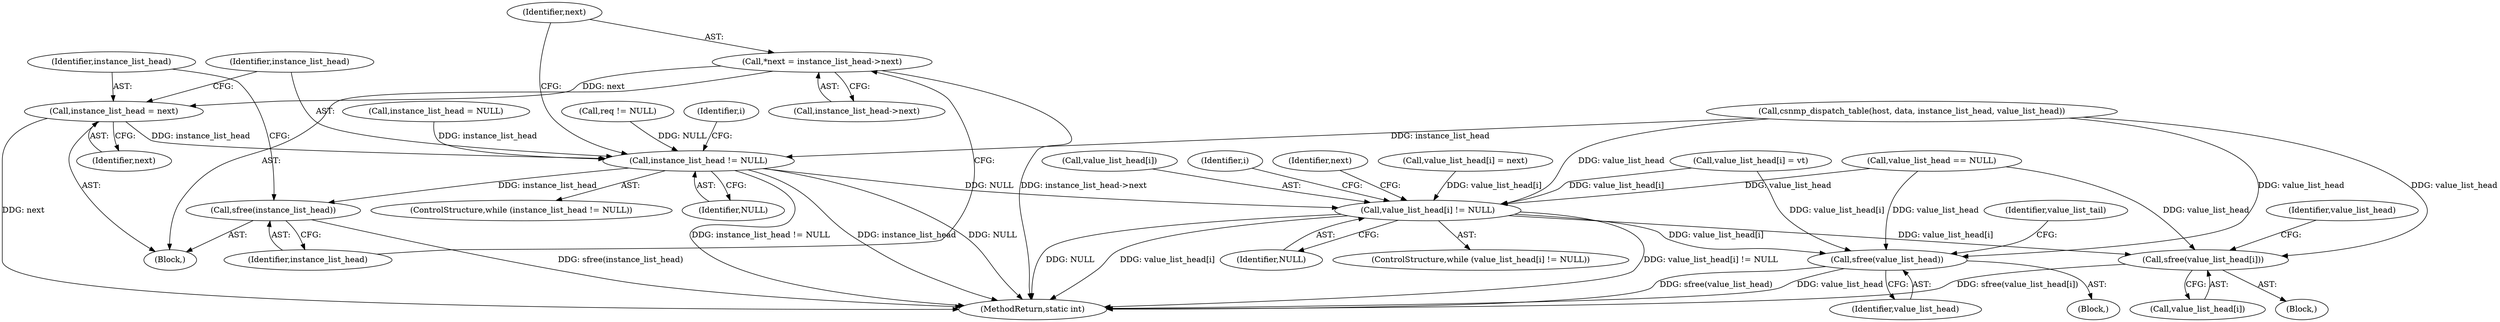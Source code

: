 digraph "0_collectd_d16c24542b2f96a194d43a73c2e5778822b9cb47@pointer" {
"1000834" [label="(Call,*next = instance_list_head->next)"];
"1000841" [label="(Call,instance_list_head = next)"];
"1000829" [label="(Call,instance_list_head != NULL)"];
"1000839" [label="(Call,sfree(instance_list_head))"];
"1000857" [label="(Call,value_list_head[i] != NULL)"];
"1000871" [label="(Call,sfree(value_list_head[i]))"];
"1000880" [label="(Call,sfree(value_list_head))"];
"1000830" [label="(Identifier,instance_list_head)"];
"1000823" [label="(Call,csnmp_dispatch_table(host, data, instance_list_head, value_list_head))"];
"1000840" [label="(Identifier,instance_list_head)"];
"1000880" [label="(Call,sfree(value_list_head))"];
"1000842" [label="(Identifier,instance_list_head)"];
"1000857" [label="(Call,value_list_head[i] != NULL)"];
"1000883" [label="(Identifier,value_list_tail)"];
"1000861" [label="(Identifier,NULL)"];
"1000886" [label="(MethodReturn,static int)"];
"1000123" [label="(Block,)"];
"1000811" [label="(Call,req != NULL)"];
"1000836" [label="(Call,instance_list_head->next)"];
"1000872" [label="(Call,value_list_head[i])"];
"1000835" [label="(Identifier,next)"];
"1000834" [label="(Call,*next = instance_list_head->next)"];
"1000854" [label="(Identifier,i)"];
"1000865" [label="(Identifier,next)"];
"1000832" [label="(Block,)"];
"1000839" [label="(Call,sfree(instance_list_head))"];
"1000841" [label="(Call,instance_list_head = next)"];
"1000829" [label="(Call,instance_list_head != NULL)"];
"1000871" [label="(Call,sfree(value_list_head[i]))"];
"1000877" [label="(Identifier,value_list_head)"];
"1000846" [label="(Identifier,i)"];
"1000843" [label="(Identifier,next)"];
"1000286" [label="(Call,value_list_head == NULL)"];
"1000750" [label="(Call,value_list_head[i] = vt)"];
"1000856" [label="(ControlStructure,while (value_list_head[i] != NULL))"];
"1000881" [label="(Identifier,value_list_head)"];
"1000875" [label="(Call,value_list_head[i] = next)"];
"1000828" [label="(ControlStructure,while (instance_list_head != NULL))"];
"1000302" [label="(Call,instance_list_head = NULL)"];
"1000862" [label="(Block,)"];
"1000858" [label="(Call,value_list_head[i])"];
"1000831" [label="(Identifier,NULL)"];
"1000834" -> "1000832"  [label="AST: "];
"1000834" -> "1000836"  [label="CFG: "];
"1000835" -> "1000834"  [label="AST: "];
"1000836" -> "1000834"  [label="AST: "];
"1000840" -> "1000834"  [label="CFG: "];
"1000834" -> "1000886"  [label="DDG: instance_list_head->next"];
"1000834" -> "1000841"  [label="DDG: next"];
"1000841" -> "1000832"  [label="AST: "];
"1000841" -> "1000843"  [label="CFG: "];
"1000842" -> "1000841"  [label="AST: "];
"1000843" -> "1000841"  [label="AST: "];
"1000830" -> "1000841"  [label="CFG: "];
"1000841" -> "1000886"  [label="DDG: next"];
"1000841" -> "1000829"  [label="DDG: instance_list_head"];
"1000829" -> "1000828"  [label="AST: "];
"1000829" -> "1000831"  [label="CFG: "];
"1000830" -> "1000829"  [label="AST: "];
"1000831" -> "1000829"  [label="AST: "];
"1000835" -> "1000829"  [label="CFG: "];
"1000846" -> "1000829"  [label="CFG: "];
"1000829" -> "1000886"  [label="DDG: instance_list_head != NULL"];
"1000829" -> "1000886"  [label="DDG: instance_list_head"];
"1000829" -> "1000886"  [label="DDG: NULL"];
"1000302" -> "1000829"  [label="DDG: instance_list_head"];
"1000823" -> "1000829"  [label="DDG: instance_list_head"];
"1000811" -> "1000829"  [label="DDG: NULL"];
"1000829" -> "1000839"  [label="DDG: instance_list_head"];
"1000829" -> "1000857"  [label="DDG: NULL"];
"1000839" -> "1000832"  [label="AST: "];
"1000839" -> "1000840"  [label="CFG: "];
"1000840" -> "1000839"  [label="AST: "];
"1000842" -> "1000839"  [label="CFG: "];
"1000839" -> "1000886"  [label="DDG: sfree(instance_list_head)"];
"1000857" -> "1000856"  [label="AST: "];
"1000857" -> "1000861"  [label="CFG: "];
"1000858" -> "1000857"  [label="AST: "];
"1000861" -> "1000857"  [label="AST: "];
"1000865" -> "1000857"  [label="CFG: "];
"1000854" -> "1000857"  [label="CFG: "];
"1000857" -> "1000886"  [label="DDG: value_list_head[i]"];
"1000857" -> "1000886"  [label="DDG: value_list_head[i] != NULL"];
"1000857" -> "1000886"  [label="DDG: NULL"];
"1000750" -> "1000857"  [label="DDG: value_list_head[i]"];
"1000823" -> "1000857"  [label="DDG: value_list_head"];
"1000286" -> "1000857"  [label="DDG: value_list_head"];
"1000875" -> "1000857"  [label="DDG: value_list_head[i]"];
"1000857" -> "1000871"  [label="DDG: value_list_head[i]"];
"1000857" -> "1000880"  [label="DDG: value_list_head[i]"];
"1000871" -> "1000862"  [label="AST: "];
"1000871" -> "1000872"  [label="CFG: "];
"1000872" -> "1000871"  [label="AST: "];
"1000877" -> "1000871"  [label="CFG: "];
"1000871" -> "1000886"  [label="DDG: sfree(value_list_head[i])"];
"1000823" -> "1000871"  [label="DDG: value_list_head"];
"1000286" -> "1000871"  [label="DDG: value_list_head"];
"1000880" -> "1000123"  [label="AST: "];
"1000880" -> "1000881"  [label="CFG: "];
"1000881" -> "1000880"  [label="AST: "];
"1000883" -> "1000880"  [label="CFG: "];
"1000880" -> "1000886"  [label="DDG: value_list_head"];
"1000880" -> "1000886"  [label="DDG: sfree(value_list_head)"];
"1000750" -> "1000880"  [label="DDG: value_list_head[i]"];
"1000823" -> "1000880"  [label="DDG: value_list_head"];
"1000286" -> "1000880"  [label="DDG: value_list_head"];
}

